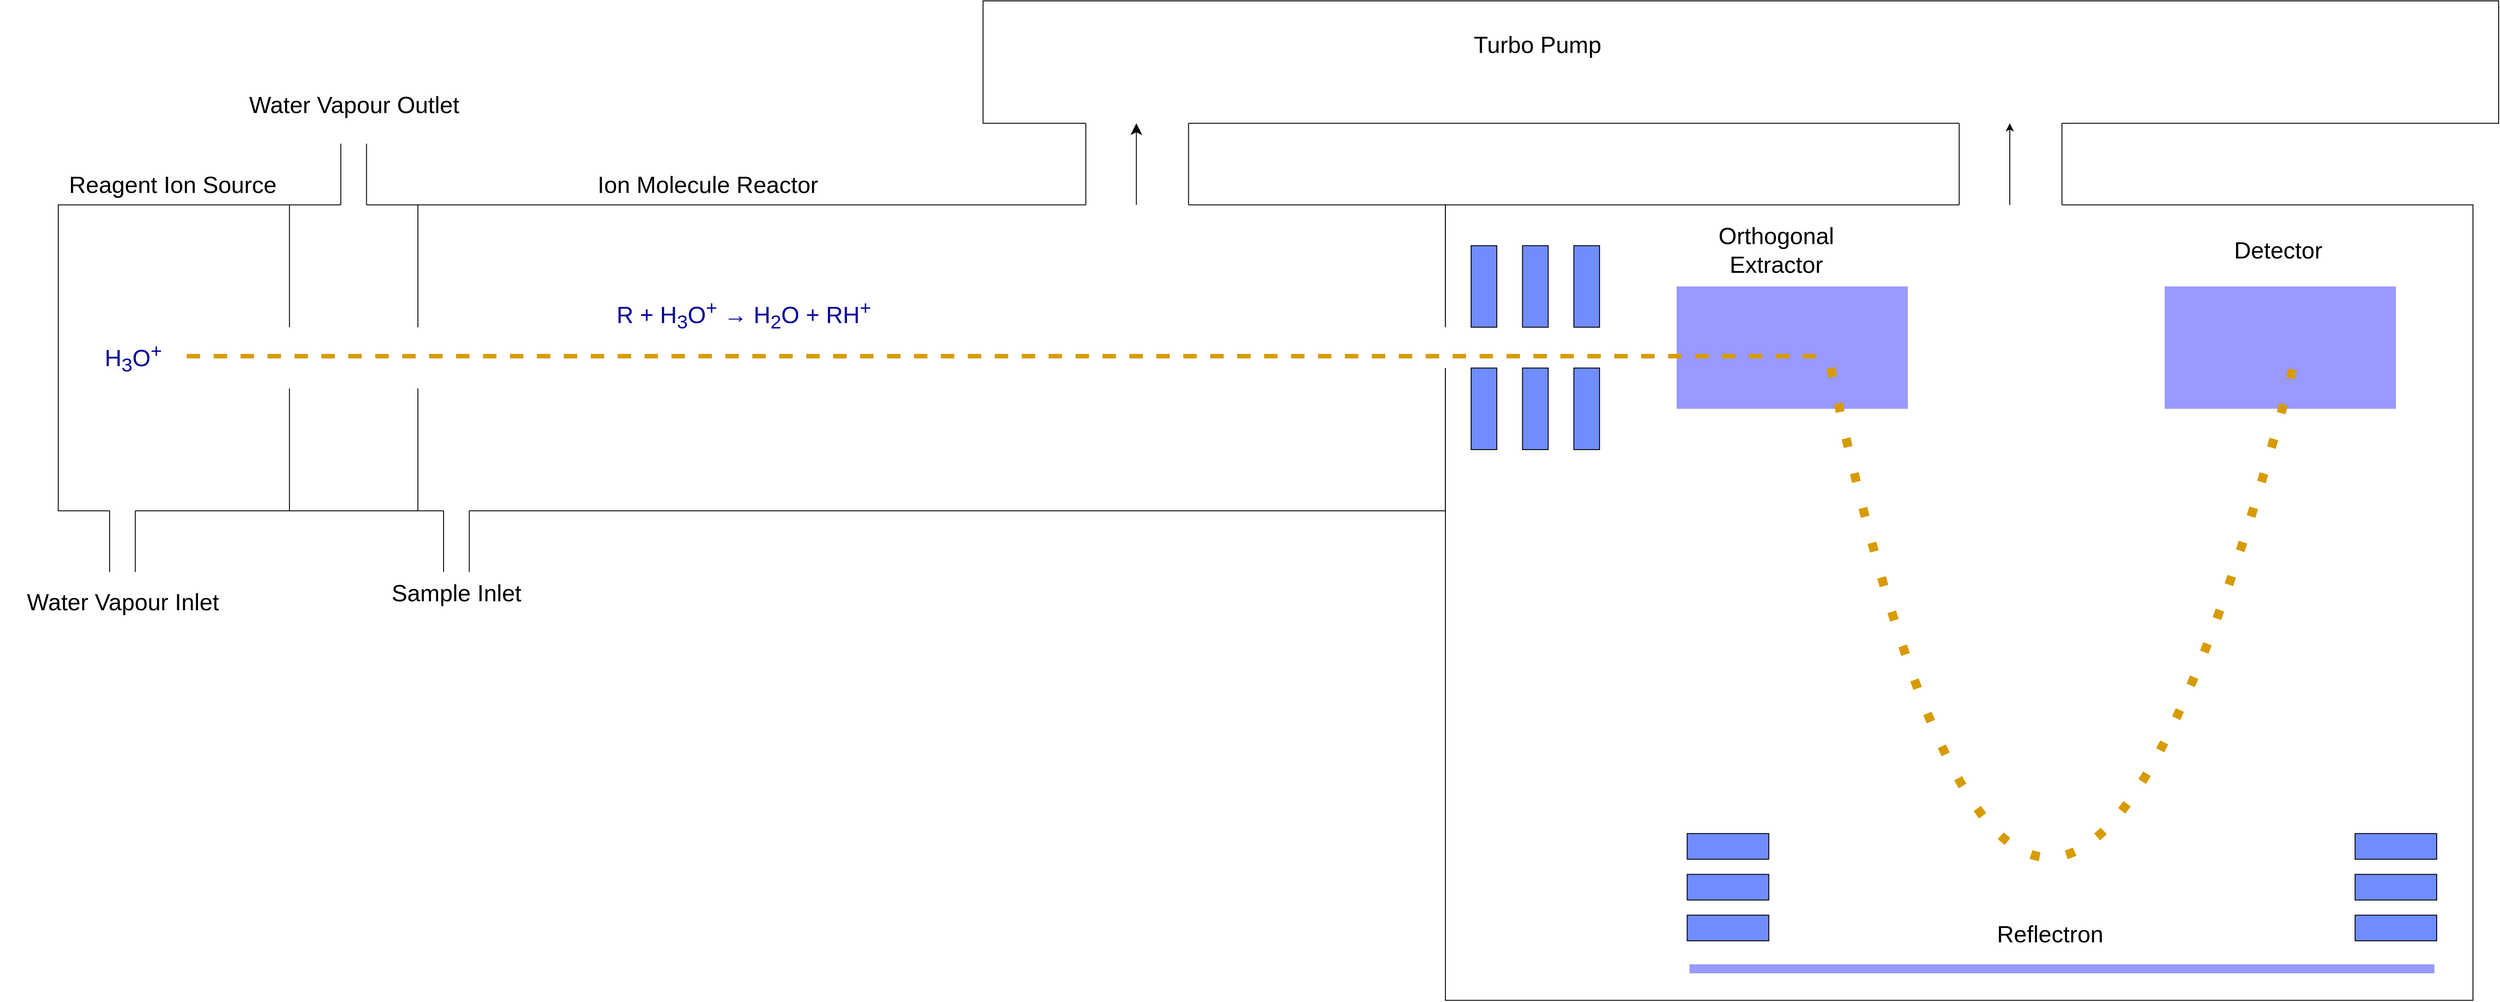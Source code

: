 <mxfile version="24.7.17">
  <diagram name="Page-1" id="IrEswPjZCWboxLNJNqAE">
    <mxGraphModel dx="2868" dy="1672" grid="1" gridSize="10" guides="1" tooltips="1" connect="1" arrows="1" fold="1" page="1" pageScale="1" pageWidth="827" pageHeight="1169" math="0" shadow="0">
      <root>
        <mxCell id="0" />
        <mxCell id="1" parent="0" />
        <mxCell id="zUubmbhgziFnfHhTZaCc-3" value="" style="rounded=0;whiteSpace=wrap;html=1;" parent="1" vertex="1">
          <mxGeometry x="161.877" y="367.273" width="1545.039" height="340.909" as="geometry" />
        </mxCell>
        <mxCell id="zUubmbhgziFnfHhTZaCc-30" value="" style="rounded=0;whiteSpace=wrap;html=1;" parent="1" vertex="1">
          <mxGeometry x="1191.902" y="140" width="1688.098" height="136.364" as="geometry" />
        </mxCell>
        <mxCell id="zUubmbhgziFnfHhTZaCc-13" value="" style="group" parent="1" vertex="1" connectable="0">
          <mxGeometry x="591.054" y="685.455" width="28.612" height="90.909" as="geometry" />
        </mxCell>
        <mxCell id="zUubmbhgziFnfHhTZaCc-10" value="" style="rounded=0;whiteSpace=wrap;html=1;strokeColor=none;" parent="zUubmbhgziFnfHhTZaCc-13" vertex="1">
          <mxGeometry width="28.612" height="90.909" as="geometry" />
        </mxCell>
        <mxCell id="zUubmbhgziFnfHhTZaCc-11" value="" style="endArrow=none;html=1;rounded=0;entryX=0.04;entryY=1.001;entryDx=0;entryDy=0;entryPerimeter=0;" parent="zUubmbhgziFnfHhTZaCc-13" edge="1">
          <mxGeometry width="50" height="50" relative="1" as="geometry">
            <mxPoint y="90.909" as="sourcePoint" />
            <mxPoint y="22.727" as="targetPoint" />
          </mxGeometry>
        </mxCell>
        <mxCell id="zUubmbhgziFnfHhTZaCc-12" value="" style="endArrow=none;html=1;rounded=0;entryX=0.078;entryY=1.001;entryDx=0;entryDy=0;entryPerimeter=0;" parent="zUubmbhgziFnfHhTZaCc-13" edge="1">
          <mxGeometry width="50" height="50" relative="1" as="geometry">
            <mxPoint x="28.612" y="90.909" as="sourcePoint" />
            <mxPoint x="28.612" y="22.727" as="targetPoint" />
          </mxGeometry>
        </mxCell>
        <mxCell id="zUubmbhgziFnfHhTZaCc-14" value="" style="group;rotation=-180;" parent="1" vertex="1" connectable="0">
          <mxGeometry x="476.607" y="299.091" width="28.612" height="90.909" as="geometry" />
        </mxCell>
        <mxCell id="zUubmbhgziFnfHhTZaCc-15" value="" style="rounded=0;whiteSpace=wrap;html=1;strokeColor=none;rotation=-180;" parent="zUubmbhgziFnfHhTZaCc-14" vertex="1">
          <mxGeometry width="28.612" height="90.909" as="geometry" />
        </mxCell>
        <mxCell id="zUubmbhgziFnfHhTZaCc-16" value="" style="endArrow=none;html=1;rounded=0;entryX=0.04;entryY=1.001;entryDx=0;entryDy=0;entryPerimeter=0;" parent="zUubmbhgziFnfHhTZaCc-14" edge="1">
          <mxGeometry width="50" height="50" relative="1" as="geometry">
            <mxPoint x="28.612" as="sourcePoint" />
            <mxPoint x="28.612" y="68.182" as="targetPoint" />
          </mxGeometry>
        </mxCell>
        <mxCell id="zUubmbhgziFnfHhTZaCc-17" value="" style="endArrow=none;html=1;rounded=0;entryX=0.078;entryY=1.001;entryDx=0;entryDy=0;entryPerimeter=0;" parent="zUubmbhgziFnfHhTZaCc-14" edge="1">
          <mxGeometry width="50" height="50" relative="1" as="geometry">
            <mxPoint as="sourcePoint" />
            <mxPoint y="68.182" as="targetPoint" />
          </mxGeometry>
        </mxCell>
        <mxCell id="zUubmbhgziFnfHhTZaCc-18" value="" style="endArrow=none;html=1;rounded=0;" parent="1" edge="1">
          <mxGeometry width="50" height="50" relative="1" as="geometry">
            <mxPoint x="562.442" y="708.182" as="sourcePoint" />
            <mxPoint x="562.442" y="367.273" as="targetPoint" />
          </mxGeometry>
        </mxCell>
        <mxCell id="zUubmbhgziFnfHhTZaCc-19" value="" style="endArrow=none;html=1;rounded=0;" parent="1" edge="1">
          <mxGeometry width="50" height="50" relative="1" as="geometry">
            <mxPoint x="419.383" y="708.182" as="sourcePoint" />
            <mxPoint x="419.383" y="367.273" as="targetPoint" />
          </mxGeometry>
        </mxCell>
        <mxCell id="zUubmbhgziFnfHhTZaCc-20" value="" style="group;rotation=0;" parent="1" vertex="1" connectable="0">
          <mxGeometry x="219.1" y="685.455" width="28.612" height="90.909" as="geometry" />
        </mxCell>
        <mxCell id="zUubmbhgziFnfHhTZaCc-21" value="" style="rounded=0;whiteSpace=wrap;html=1;strokeColor=none;rotation=0;" parent="zUubmbhgziFnfHhTZaCc-20" vertex="1">
          <mxGeometry width="28.612" height="90.909" as="geometry" />
        </mxCell>
        <mxCell id="zUubmbhgziFnfHhTZaCc-22" value="" style="endArrow=none;html=1;rounded=0;entryX=0.04;entryY=1.001;entryDx=0;entryDy=0;entryPerimeter=0;" parent="zUubmbhgziFnfHhTZaCc-20" edge="1">
          <mxGeometry width="50" height="50" relative="1" as="geometry">
            <mxPoint y="90.909" as="sourcePoint" />
            <mxPoint y="22.727" as="targetPoint" />
          </mxGeometry>
        </mxCell>
        <mxCell id="zUubmbhgziFnfHhTZaCc-23" value="" style="endArrow=none;html=1;rounded=0;entryX=0.078;entryY=1.001;entryDx=0;entryDy=0;entryPerimeter=0;" parent="zUubmbhgziFnfHhTZaCc-20" edge="1">
          <mxGeometry width="50" height="50" relative="1" as="geometry">
            <mxPoint x="28.612" y="90.909" as="sourcePoint" />
            <mxPoint x="28.612" y="22.727" as="targetPoint" />
          </mxGeometry>
        </mxCell>
        <mxCell id="zUubmbhgziFnfHhTZaCc-24" value="" style="rounded=0;whiteSpace=wrap;html=1;strokeColor=none;" parent="1" vertex="1">
          <mxGeometry x="319.242" y="503.636" width="343.342" height="68.182" as="geometry" />
        </mxCell>
        <mxCell id="zUubmbhgziFnfHhTZaCc-31" value="" style="rounded=0;whiteSpace=wrap;html=1;" parent="1" vertex="1">
          <mxGeometry x="1706.915" y="367.273" width="1144.473" height="886.364" as="geometry" />
        </mxCell>
        <mxCell id="zUubmbhgziFnfHhTZaCc-33" value="" style="group" parent="1" vertex="1" connectable="0">
          <mxGeometry x="1306.35" y="208.182" width="114.447" height="227.273" as="geometry" />
        </mxCell>
        <mxCell id="zUubmbhgziFnfHhTZaCc-32" value="" style="rounded=0;whiteSpace=wrap;html=1;strokeColor=none;" parent="zUubmbhgziFnfHhTZaCc-33" vertex="1">
          <mxGeometry width="114.447" height="227.273" as="geometry" />
        </mxCell>
        <mxCell id="zUubmbhgziFnfHhTZaCc-26" value="" style="endArrow=none;html=1;rounded=0;" parent="zUubmbhgziFnfHhTZaCc-33" edge="1">
          <mxGeometry width="50" height="50" relative="1" as="geometry">
            <mxPoint y="159.091" as="sourcePoint" />
            <mxPoint y="68.182" as="targetPoint" />
          </mxGeometry>
        </mxCell>
        <mxCell id="zUubmbhgziFnfHhTZaCc-27" value="" style="endArrow=none;html=1;rounded=0;" parent="zUubmbhgziFnfHhTZaCc-33" edge="1">
          <mxGeometry width="50" height="50" relative="1" as="geometry">
            <mxPoint x="114.447" y="159.091" as="sourcePoint" />
            <mxPoint x="114.447" y="68.182" as="targetPoint" />
          </mxGeometry>
        </mxCell>
        <mxCell id="zUubmbhgziFnfHhTZaCc-82" value="" style="endArrow=classic;html=1;rounded=0;endSize=10;startSize=10;" parent="zUubmbhgziFnfHhTZaCc-33" edge="1">
          <mxGeometry width="50" height="50" relative="1" as="geometry">
            <mxPoint x="56.337" y="159.091" as="sourcePoint" />
            <mxPoint x="56.337" y="68.182" as="targetPoint" />
          </mxGeometry>
        </mxCell>
        <mxCell id="zUubmbhgziFnfHhTZaCc-34" value="" style="group" parent="1" vertex="1" connectable="0">
          <mxGeometry x="2279.152" y="208.182" width="114.447" height="227.273" as="geometry" />
        </mxCell>
        <mxCell id="zUubmbhgziFnfHhTZaCc-35" value="" style="rounded=0;whiteSpace=wrap;html=1;strokeColor=none;" parent="zUubmbhgziFnfHhTZaCc-34" vertex="1">
          <mxGeometry width="114.447" height="227.273" as="geometry" />
        </mxCell>
        <mxCell id="zUubmbhgziFnfHhTZaCc-36" value="" style="endArrow=none;html=1;rounded=0;" parent="zUubmbhgziFnfHhTZaCc-34" edge="1">
          <mxGeometry width="50" height="50" relative="1" as="geometry">
            <mxPoint y="159.091" as="sourcePoint" />
            <mxPoint y="68.182" as="targetPoint" />
          </mxGeometry>
        </mxCell>
        <mxCell id="zUubmbhgziFnfHhTZaCc-37" value="" style="endArrow=none;html=1;rounded=0;" parent="zUubmbhgziFnfHhTZaCc-34" edge="1">
          <mxGeometry width="50" height="50" relative="1" as="geometry">
            <mxPoint x="114.447" y="159.091" as="sourcePoint" />
            <mxPoint x="114.447" y="68.182" as="targetPoint" />
          </mxGeometry>
        </mxCell>
        <mxCell id="zUubmbhgziFnfHhTZaCc-81" value="" style="endArrow=classic;html=1;rounded=0;" parent="zUubmbhgziFnfHhTZaCc-34" edge="1">
          <mxGeometry width="50" height="50" relative="1" as="geometry">
            <mxPoint x="56.337" y="159.091" as="sourcePoint" />
            <mxPoint x="56.337" y="68.182" as="targetPoint" />
          </mxGeometry>
        </mxCell>
        <mxCell id="zUubmbhgziFnfHhTZaCc-39" value="" style="rounded=0;whiteSpace=wrap;html=1;strokeColor=none;" parent="1" vertex="1">
          <mxGeometry x="1649.692" y="503.636" width="114.447" height="45.455" as="geometry" />
        </mxCell>
        <mxCell id="zUubmbhgziFnfHhTZaCc-40" value="" style="rounded=0;whiteSpace=wrap;html=1;fillColor=#708dff;fontColor=#ffffff;strokeColor=#000000;" parent="1" vertex="1">
          <mxGeometry x="1735.527" y="412.727" width="28.612" height="90.909" as="geometry" />
        </mxCell>
        <mxCell id="zUubmbhgziFnfHhTZaCc-41" value="" style="rounded=0;whiteSpace=wrap;html=1;fillColor=#708dff;fontColor=#ffffff;strokeColor=#000000;" parent="1" vertex="1">
          <mxGeometry x="1792.751" y="412.727" width="28.612" height="90.909" as="geometry" />
        </mxCell>
        <mxCell id="zUubmbhgziFnfHhTZaCc-42" value="" style="rounded=0;whiteSpace=wrap;html=1;fillColor=#708dff;fontColor=#ffffff;strokeColor=#000000;" parent="1" vertex="1">
          <mxGeometry x="1849.974" y="412.727" width="28.612" height="90.909" as="geometry" />
        </mxCell>
        <mxCell id="zUubmbhgziFnfHhTZaCc-43" value="" style="rounded=0;whiteSpace=wrap;html=1;fillColor=#708dff;fontColor=#ffffff;strokeColor=#000000;" parent="1" vertex="1">
          <mxGeometry x="1735.527" y="549.091" width="28.612" height="90.909" as="geometry" />
        </mxCell>
        <mxCell id="zUubmbhgziFnfHhTZaCc-44" value="" style="rounded=0;whiteSpace=wrap;html=1;fillColor=#708dff;fontColor=#ffffff;strokeColor=#000000;" parent="1" vertex="1">
          <mxGeometry x="1849.974" y="549.091" width="28.612" height="90.909" as="geometry" />
        </mxCell>
        <mxCell id="zUubmbhgziFnfHhTZaCc-45" value="" style="rounded=0;whiteSpace=wrap;html=1;fillColor=#708dff;fontColor=#ffffff;strokeColor=#000000;" parent="1" vertex="1">
          <mxGeometry x="1792.751" y="549.091" width="28.612" height="90.909" as="geometry" />
        </mxCell>
        <mxCell id="zUubmbhgziFnfHhTZaCc-46" value="" style="rounded=0;whiteSpace=wrap;html=1;strokeColor=none;fillColor=#9999FF;" parent="1" vertex="1">
          <mxGeometry x="1964.422" y="458.182" width="257.506" height="136.364" as="geometry" />
        </mxCell>
        <mxCell id="zUubmbhgziFnfHhTZaCc-47" value="" style="rounded=0;whiteSpace=wrap;html=1;strokeColor=none;fillColor=#9999FF;" parent="1" vertex="1">
          <mxGeometry x="2508.046" y="458.182" width="257.506" height="136.364" as="geometry" />
        </mxCell>
        <mxCell id="zUubmbhgziFnfHhTZaCc-57" value="" style="group;rotation=-90;" parent="1" vertex="1" connectable="0">
          <mxGeometry x="1950.116" y="1082.114" width="143.059" height="90.909" as="geometry" />
        </mxCell>
        <mxCell id="zUubmbhgziFnfHhTZaCc-58" value="" style="rounded=0;whiteSpace=wrap;html=1;fillColor=#708dff;fontColor=#ffffff;strokeColor=#000000;rotation=-90;" parent="zUubmbhgziFnfHhTZaCc-57" vertex="1">
          <mxGeometry x="57.224" y="45.455" width="28.612" height="90.909" as="geometry" />
        </mxCell>
        <mxCell id="zUubmbhgziFnfHhTZaCc-59" value="" style="rounded=0;whiteSpace=wrap;html=1;fillColor=#708dff;fontColor=#ffffff;strokeColor=#000000;rotation=-90;" parent="zUubmbhgziFnfHhTZaCc-57" vertex="1">
          <mxGeometry x="57.224" width="28.612" height="90.909" as="geometry" />
        </mxCell>
        <mxCell id="zUubmbhgziFnfHhTZaCc-60" value="" style="rounded=0;whiteSpace=wrap;html=1;fillColor=#708dff;fontColor=#ffffff;strokeColor=#000000;rotation=-90;" parent="zUubmbhgziFnfHhTZaCc-57" vertex="1">
          <mxGeometry x="57.224" y="-45.455" width="28.612" height="90.909" as="geometry" />
        </mxCell>
        <mxCell id="zUubmbhgziFnfHhTZaCc-62" value="" style="group;rotation=-90;" parent="1" vertex="1" connectable="0">
          <mxGeometry x="2694.023" y="1082.114" width="143.059" height="90.909" as="geometry" />
        </mxCell>
        <mxCell id="zUubmbhgziFnfHhTZaCc-63" value="" style="rounded=0;whiteSpace=wrap;html=1;fillColor=#708dff;fontColor=#ffffff;strokeColor=#000000;rotation=-90;" parent="zUubmbhgziFnfHhTZaCc-62" vertex="1">
          <mxGeometry x="57.224" y="45.455" width="28.612" height="90.909" as="geometry" />
        </mxCell>
        <mxCell id="zUubmbhgziFnfHhTZaCc-64" value="" style="rounded=0;whiteSpace=wrap;html=1;fillColor=#708dff;fontColor=#ffffff;strokeColor=#000000;rotation=-90;" parent="zUubmbhgziFnfHhTZaCc-62" vertex="1">
          <mxGeometry x="57.224" width="28.612" height="90.909" as="geometry" />
        </mxCell>
        <mxCell id="zUubmbhgziFnfHhTZaCc-65" value="" style="rounded=0;whiteSpace=wrap;html=1;fillColor=#708dff;fontColor=#ffffff;strokeColor=#000000;rotation=-90;" parent="zUubmbhgziFnfHhTZaCc-62" vertex="1">
          <mxGeometry x="57.224" y="-45.455" width="28.612" height="90.909" as="geometry" />
        </mxCell>
        <mxCell id="zUubmbhgziFnfHhTZaCc-66" value="" style="endArrow=none;html=1;rounded=0;startSize=14;endSize=14;strokeColor=#9999FF;strokeWidth=10;" parent="1" edge="1">
          <mxGeometry width="50" height="50" relative="1" as="geometry">
            <mxPoint x="2808.47" y="1218.477" as="sourcePoint" />
            <mxPoint x="1978.728" y="1218.477" as="targetPoint" />
          </mxGeometry>
        </mxCell>
        <mxCell id="zUubmbhgziFnfHhTZaCc-67" value="" style="endArrow=none;dashed=1;html=1;rounded=0;fillColor=#ffe6cc;strokeColor=#d79b00;endSize=11;startSize=11;strokeWidth=5;" parent="1" edge="1">
          <mxGeometry width="50" height="50" relative="1" as="geometry">
            <mxPoint x="304.936" y="535.841" as="sourcePoint" />
            <mxPoint x="2121.787" y="535.841" as="targetPoint" />
          </mxGeometry>
        </mxCell>
        <mxCell id="zUubmbhgziFnfHhTZaCc-68" value="" style="endArrow=none;dashed=1;html=1;dashPattern=1 3;strokeWidth=10;rounded=0;jumpStyle=none;flowAnimation=0;shadow=0;curved=1;fillColor=#ffe6cc;strokeColor=#d79b00;" parent="1" edge="1">
          <mxGeometry width="50" height="50" relative="1" as="geometry">
            <mxPoint x="2136.093" y="549.091" as="sourcePoint" />
            <mxPoint x="2651.105" y="549.091" as="targetPoint" />
            <Array as="points">
              <mxPoint x="2364.987" y="1640" />
            </Array>
          </mxGeometry>
        </mxCell>
        <mxCell id="zUubmbhgziFnfHhTZaCc-69" value="&lt;font style=&quot;font-size: 26px;&quot;&gt;Water Vapour Inlet&lt;/font&gt;" style="text;html=1;align=center;verticalAlign=middle;whiteSpace=wrap;rounded=0;" parent="1" vertex="1">
          <mxGeometry x="97.5" y="776.364" width="271.812" height="68.182" as="geometry" />
        </mxCell>
        <mxCell id="zUubmbhgziFnfHhTZaCc-70" value="&lt;font style=&quot;font-size: 26px;&quot;&gt;Sample Inlet&lt;/font&gt;" style="text;html=1;align=center;verticalAlign=middle;resizable=0;points=[];autosize=1;strokeColor=none;fillColor=none;" parent="1" vertex="1">
          <mxGeometry x="520.357" y="780.004" width="170" height="40" as="geometry" />
        </mxCell>
        <mxCell id="zUubmbhgziFnfHhTZaCc-71" value="&lt;font style=&quot;font-size: 26px;&quot;&gt;Water Vapour Outlet&lt;/font&gt;" style="text;html=1;align=center;verticalAlign=middle;resizable=0;points=[];autosize=1;strokeColor=none;fillColor=none;" parent="1" vertex="1">
          <mxGeometry x="360.912" y="236.362" width="260" height="40" as="geometry" />
        </mxCell>
        <mxCell id="zUubmbhgziFnfHhTZaCc-72" value="&lt;font style=&quot;font-size: 26px;&quot;&gt;Reagent Ion Source&lt;/font&gt;" style="text;html=1;align=center;verticalAlign=middle;resizable=0;points=[];autosize=1;strokeColor=none;fillColor=none;" parent="1" vertex="1">
          <mxGeometry x="164.003" y="324.541" width="250" height="40" as="geometry" />
        </mxCell>
        <mxCell id="zUubmbhgziFnfHhTZaCc-73" value="&lt;font style=&quot;font-size: 26px;&quot;&gt;Ion Molecule Reactor&lt;/font&gt;" style="text;html=1;align=center;verticalAlign=middle;resizable=0;points=[];autosize=1;strokeColor=none;fillColor=none;" parent="1" vertex="1">
          <mxGeometry x="750.001" y="324.541" width="270" height="40" as="geometry" />
        </mxCell>
        <mxCell id="zUubmbhgziFnfHhTZaCc-74" value="&lt;font style=&quot;font-size: 26px;&quot;&gt;Turbo Pump&lt;/font&gt;" style="text;html=1;align=center;verticalAlign=middle;resizable=0;points=[];autosize=1;strokeColor=none;fillColor=none;" parent="1" vertex="1">
          <mxGeometry x="1724.139" y="169.091" width="170" height="40" as="geometry" />
        </mxCell>
        <mxCell id="zUubmbhgziFnfHhTZaCc-75" value="&lt;font style=&quot;font-size: 26px;&quot;&gt;Orthogonal&lt;/font&gt;&lt;div style=&quot;font-size: 26px;&quot;&gt;&lt;font style=&quot;font-size: 26px;&quot;&gt;Extractor&lt;/font&gt;&lt;/div&gt;" style="text;html=1;align=center;verticalAlign=middle;resizable=0;points=[];autosize=1;strokeColor=none;fillColor=none;" parent="1" vertex="1">
          <mxGeometry x="1999.998" y="378.183" width="150" height="80" as="geometry" />
        </mxCell>
        <mxCell id="zUubmbhgziFnfHhTZaCc-76" value="&lt;font style=&quot;font-size: 26px;&quot;&gt;Detector&lt;/font&gt;" style="text;html=1;align=center;verticalAlign=middle;resizable=0;points=[];autosize=1;strokeColor=none;fillColor=none;" parent="1" vertex="1">
          <mxGeometry x="2574.028" y="398.18" width="120" height="40" as="geometry" />
        </mxCell>
        <mxCell id="zUubmbhgziFnfHhTZaCc-77" value="&lt;font style=&quot;font-size: 26px;&quot;&gt;Reflectron&lt;/font&gt;" style="text;html=1;align=center;verticalAlign=middle;resizable=0;points=[];autosize=1;strokeColor=none;fillColor=none;" parent="1" vertex="1">
          <mxGeometry x="2310.002" y="1160.004" width="140" height="40" as="geometry" />
        </mxCell>
        <mxCell id="zUubmbhgziFnfHhTZaCc-78" value="&lt;font style=&quot;font-size: 26px;&quot;&gt;H&lt;sub&gt;3&lt;/sub&gt;O&lt;sup&gt;+&lt;/sup&gt;&lt;/font&gt;" style="text;html=1;align=center;verticalAlign=middle;resizable=0;points=[];autosize=1;strokeColor=none;fillColor=none;fontColor=#000099;labelBorderColor=none;labelBackgroundColor=none;" parent="1" vertex="1">
          <mxGeometry x="200.003" y="507.726" width="90" height="60" as="geometry" />
        </mxCell>
        <mxCell id="zUubmbhgziFnfHhTZaCc-80" value="&lt;font style=&quot;font-size: 26px;&quot;&gt;R + H&lt;sub&gt;3&lt;/sub&gt;O&lt;sup&gt;+&lt;/sup&gt;&amp;nbsp;→ H&lt;sub&gt;2&lt;/sub&gt;O + RH&lt;sup&gt;+&lt;/sup&gt;&lt;/font&gt;" style="text;html=1;align=center;verticalAlign=middle;resizable=0;points=[];autosize=1;strokeColor=none;fillColor=none;fontColor=#000099;" parent="1" vertex="1">
          <mxGeometry x="770.005" y="460.002" width="310" height="60" as="geometry" />
        </mxCell>
      </root>
    </mxGraphModel>
  </diagram>
</mxfile>
